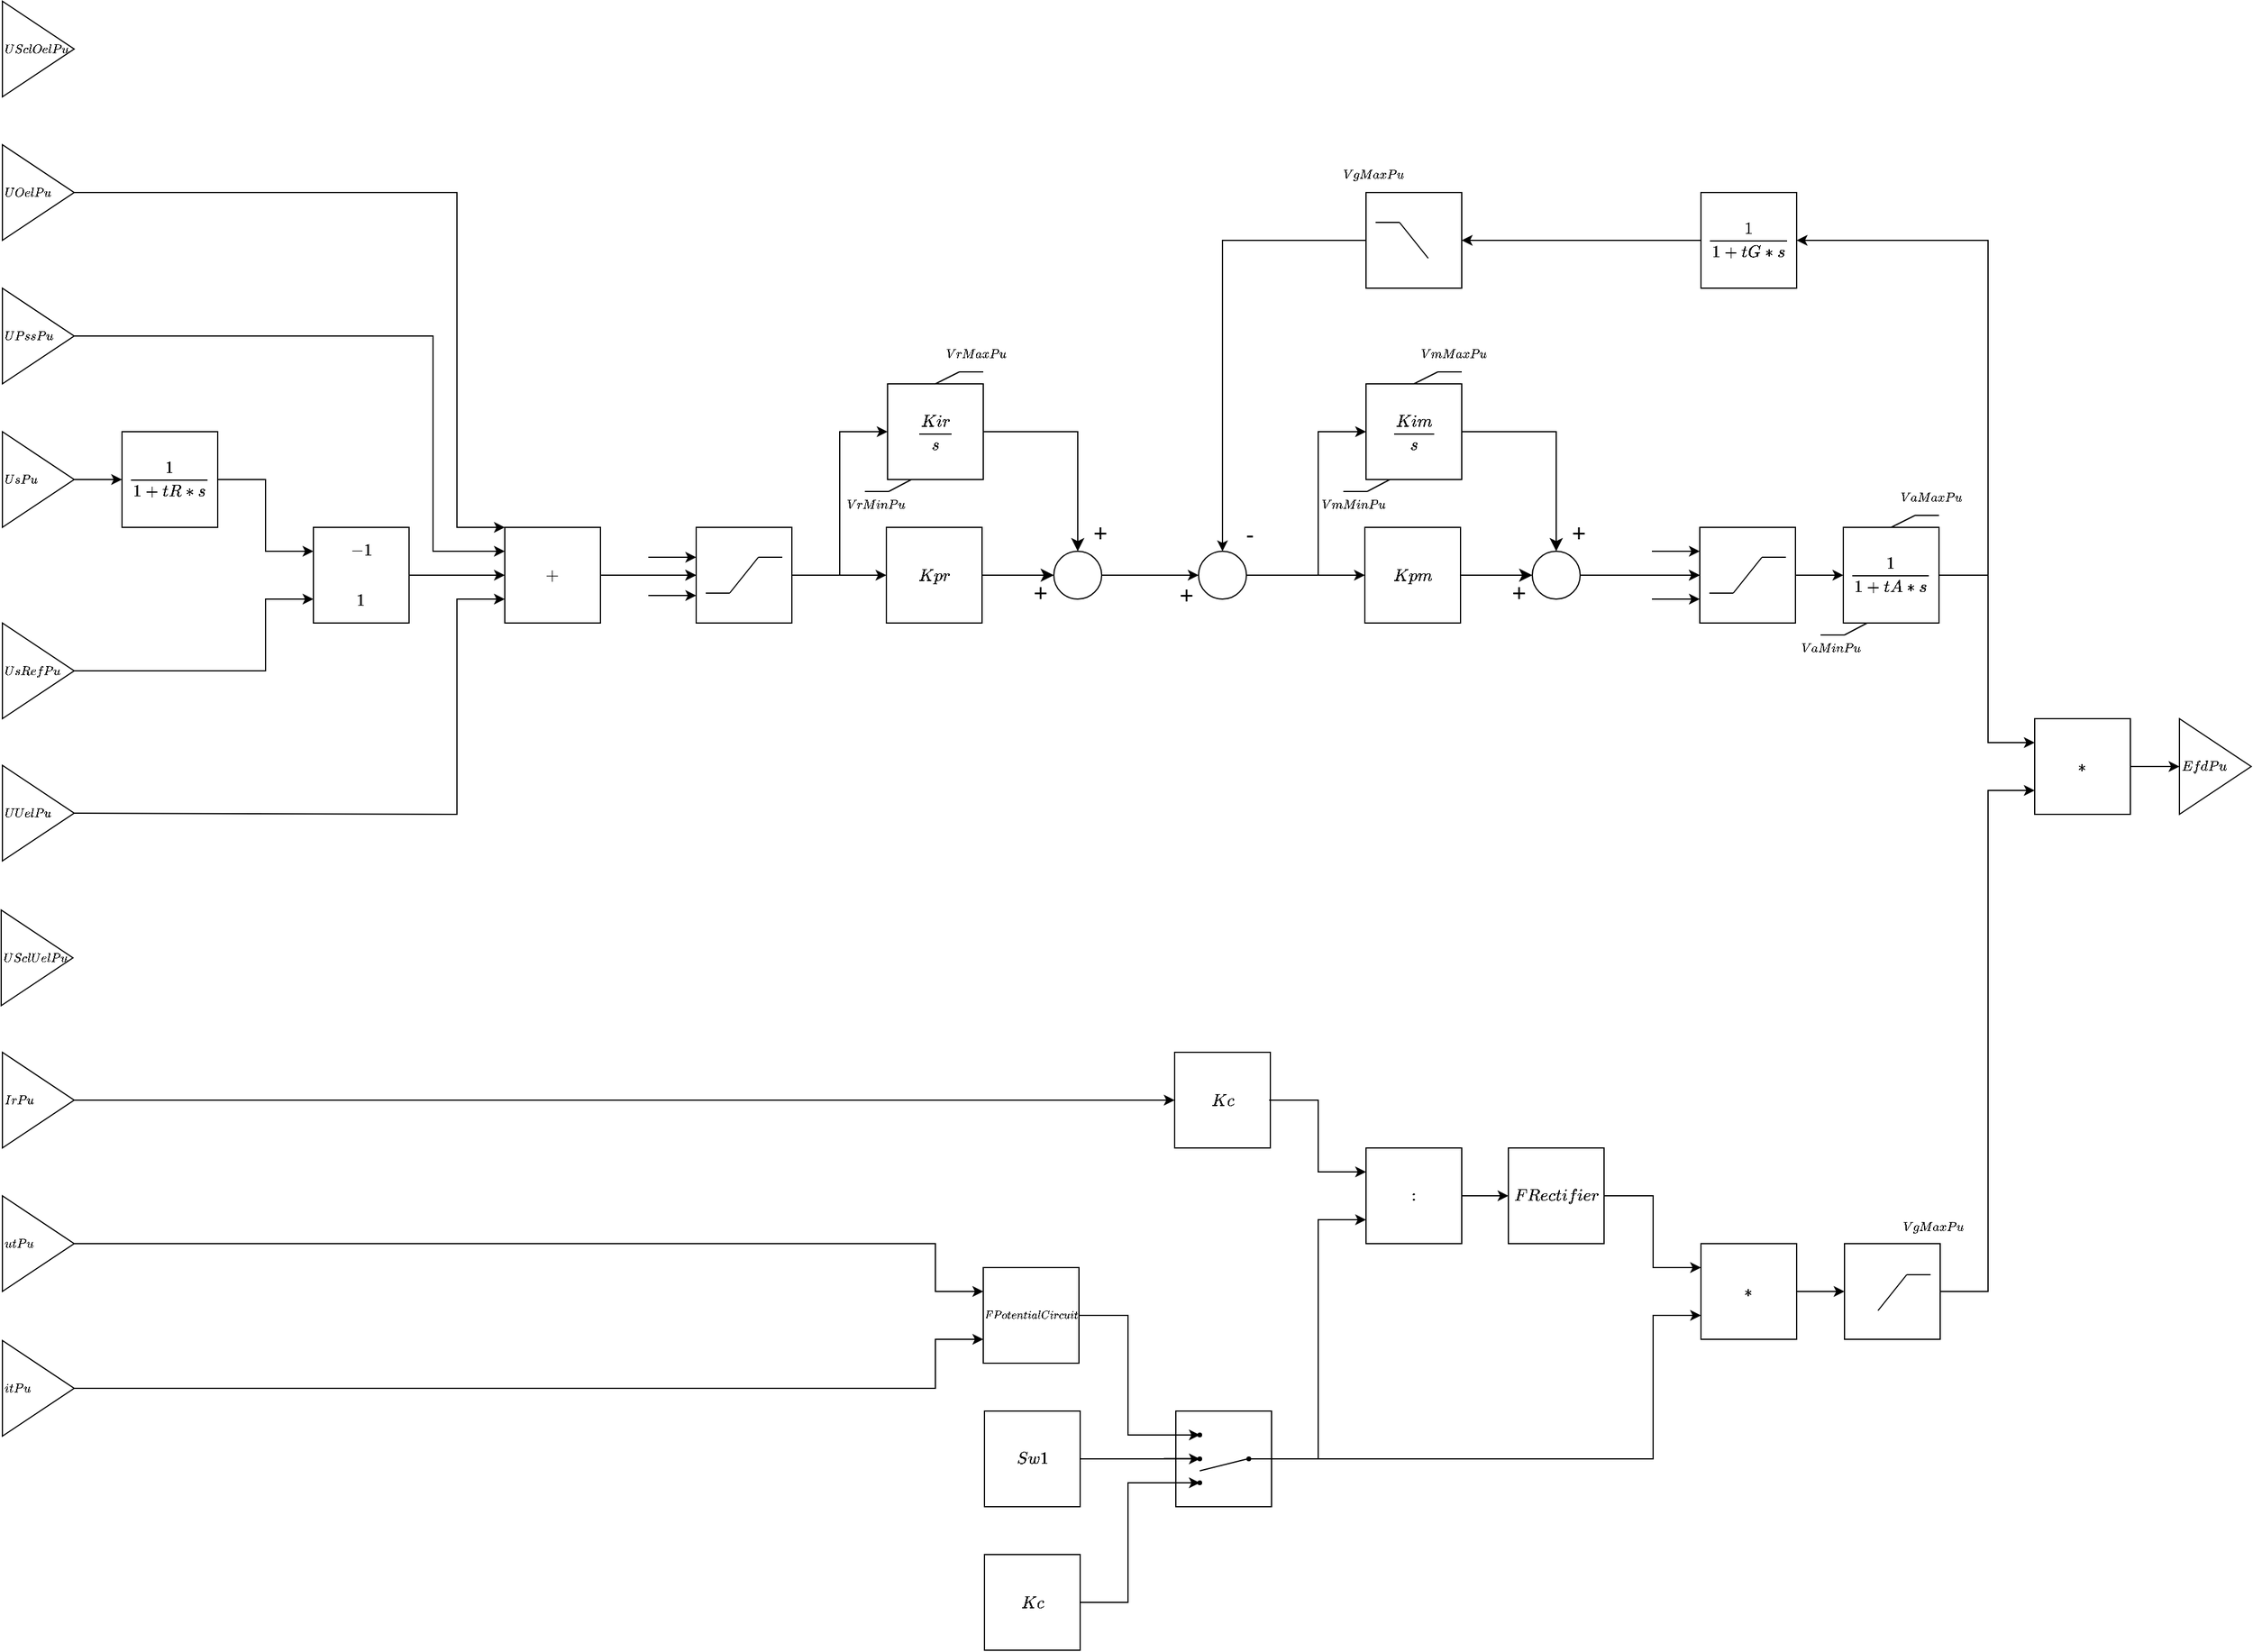 <mxfile version="24.1.0" type="device">
  <diagram name="Page-1" id="-cMVqA2Gkwa5aGeDibPs">
    <mxGraphModel dx="1490" dy="1074" grid="1" gridSize="10" guides="1" tooltips="1" connect="1" arrows="1" fold="1" page="0" pageScale="1" pageWidth="413" pageHeight="583" math="1" shadow="0">
      <root>
        <mxCell id="0" />
        <mxCell id="1" parent="0" />
        <mxCell id="GCO7xrDp6TmdYOZJOnFd-1" value="&lt;font style=&quot;font-size: 9px;&quot;&gt;$$UOelPu$$&lt;/font&gt;" style="triangle;whiteSpace=wrap;html=1;align=left;" parent="1" vertex="1">
          <mxGeometry x="-220" y="-200" width="60" height="80" as="geometry" />
        </mxCell>
        <mxCell id="eN8Zq5XajQ-hrPbZrUXH-4" value="" style="edgeStyle=orthogonalEdgeStyle;rounded=0;orthogonalLoop=1;jettySize=auto;html=1;" parent="1" source="GCO7xrDp6TmdYOZJOnFd-2" target="eN8Zq5XajQ-hrPbZrUXH-3" edge="1">
          <mxGeometry relative="1" as="geometry" />
        </mxCell>
        <mxCell id="GCO7xrDp6TmdYOZJOnFd-2" value="&lt;font style=&quot;font-size: 9px;&quot;&gt;$$UsPu$$&lt;/font&gt;" style="triangle;whiteSpace=wrap;html=1;align=left;" parent="1" vertex="1">
          <mxGeometry x="-220" y="40" width="60" height="80" as="geometry" />
        </mxCell>
        <mxCell id="eN8Zq5XajQ-hrPbZrUXH-5" style="edgeStyle=orthogonalEdgeStyle;rounded=0;orthogonalLoop=1;jettySize=auto;html=1;exitX=1;exitY=0.5;exitDx=0;exitDy=0;entryX=0;entryY=0.75;entryDx=0;entryDy=0;" parent="1" source="GCO7xrDp6TmdYOZJOnFd-3" target="GCO7xrDp6TmdYOZJOnFd-4" edge="1">
          <mxGeometry relative="1" as="geometry">
            <Array as="points">
              <mxPoint y="240" />
              <mxPoint y="180" />
            </Array>
          </mxGeometry>
        </mxCell>
        <mxCell id="GCO7xrDp6TmdYOZJOnFd-3" value="&lt;font style=&quot;font-size: 9px;&quot;&gt;$$UsRefPu$$&lt;/font&gt;" style="triangle;whiteSpace=wrap;html=1;align=left;" parent="1" vertex="1">
          <mxGeometry x="-220" y="200" width="60" height="80" as="geometry" />
        </mxCell>
        <mxCell id="eN8Zq5XajQ-hrPbZrUXH-8" value="" style="edgeStyle=orthogonalEdgeStyle;rounded=0;orthogonalLoop=1;jettySize=auto;html=1;" parent="1" source="GCO7xrDp6TmdYOZJOnFd-4" target="GCO7xrDp6TmdYOZJOnFd-120" edge="1">
          <mxGeometry relative="1" as="geometry" />
        </mxCell>
        <mxCell id="GCO7xrDp6TmdYOZJOnFd-4" value="&lt;table&gt;&lt;tbody&gt;&lt;tr&gt;&lt;td&gt;$$-1$$&lt;/td&gt;&lt;/tr&gt;&lt;tr&gt;&lt;td&gt;$$1$$&lt;/td&gt;&lt;/tr&gt;&lt;/tbody&gt;&lt;/table&gt;" style="whiteSpace=wrap;html=1;aspect=fixed;" parent="1" vertex="1">
          <mxGeometry x="40" y="120" width="80" height="80" as="geometry" />
        </mxCell>
        <mxCell id="GCO7xrDp6TmdYOZJOnFd-127" style="edgeStyle=orthogonalEdgeStyle;rounded=0;orthogonalLoop=1;jettySize=auto;html=1;exitX=0.5;exitY=1;exitDx=0;exitDy=0;" parent="1" source="GCO7xrDp6TmdYOZJOnFd-99" edge="1">
          <mxGeometry relative="1" as="geometry">
            <mxPoint x="1359.2" y="190.2" as="targetPoint" />
          </mxGeometry>
        </mxCell>
        <mxCell id="GCO7xrDp6TmdYOZJOnFd-99" value="$$\frac{1}{1+tA*s}$$" style="rounded=0;whiteSpace=wrap;html=1;" parent="1" vertex="1">
          <mxGeometry x="1319" y="120" width="80" height="80" as="geometry" />
        </mxCell>
        <mxCell id="GCO7xrDp6TmdYOZJOnFd-100" value="&lt;font style=&quot;font-size: 8px;&quot;&gt;$$FPotentialCircuit$$&lt;/font&gt;" style="rounded=0;whiteSpace=wrap;html=1;" parent="1" vertex="1">
          <mxGeometry x="600" y="739" width="80" height="80" as="geometry" />
        </mxCell>
        <mxCell id="GCO7xrDp6TmdYOZJOnFd-110" value="" style="endArrow=none;html=1;exitX=0.5;exitY=0;exitDx=0;exitDy=0;" parent="1" source="GCO7xrDp6TmdYOZJOnFd-99" edge="1">
          <mxGeometry width="50" height="50" relative="1" as="geometry">
            <mxPoint x="1359" y="130" as="sourcePoint" />
            <mxPoint x="1379" y="110" as="targetPoint" />
          </mxGeometry>
        </mxCell>
        <mxCell id="GCO7xrDp6TmdYOZJOnFd-111" value="" style="endArrow=none;html=1;" parent="1" edge="1">
          <mxGeometry width="50" height="50" relative="1" as="geometry">
            <mxPoint x="1379" y="110" as="sourcePoint" />
            <mxPoint x="1399" y="110" as="targetPoint" />
          </mxGeometry>
        </mxCell>
        <mxCell id="GCO7xrDp6TmdYOZJOnFd-112" value="&lt;font style=&quot;font-size: 9px;&quot;&gt;$$VaMaxPu$$&lt;/font&gt;" style="text;html=1;strokeColor=none;fillColor=none;align=center;verticalAlign=middle;whiteSpace=wrap;rounded=0;fontSize=15;" parent="1" vertex="1">
          <mxGeometry x="1363" y="80" width="60" height="30" as="geometry" />
        </mxCell>
        <mxCell id="GCO7xrDp6TmdYOZJOnFd-113" value="" style="endArrow=none;html=1;" parent="1" edge="1">
          <mxGeometry width="50" height="50" relative="1" as="geometry">
            <mxPoint x="1320" y="210" as="sourcePoint" />
            <mxPoint x="1300" y="210" as="targetPoint" />
          </mxGeometry>
        </mxCell>
        <mxCell id="GCO7xrDp6TmdYOZJOnFd-114" value="&lt;font style=&quot;font-size: 9px;&quot;&gt;$$VaMinPu$$&lt;/font&gt;" style="text;html=1;strokeColor=none;fillColor=none;align=center;verticalAlign=middle;whiteSpace=wrap;rounded=0;fontSize=15;" parent="1" vertex="1">
          <mxGeometry x="1279" y="206" width="60" height="30" as="geometry" />
        </mxCell>
        <mxCell id="GCO7xrDp6TmdYOZJOnFd-115" value="" style="endArrow=none;html=1;exitX=0.5;exitY=0;exitDx=0;exitDy=0;entryX=0.25;entryY=1;entryDx=0;entryDy=0;" parent="1" target="GCO7xrDp6TmdYOZJOnFd-99" edge="1">
          <mxGeometry width="50" height="50" relative="1" as="geometry">
            <mxPoint x="1320" y="210" as="sourcePoint" />
            <mxPoint x="1340" y="190" as="targetPoint" />
          </mxGeometry>
        </mxCell>
        <mxCell id="5HqrGk9MGbXyAHrSEdPO-14" value="" style="edgeStyle=orthogonalEdgeStyle;rounded=0;orthogonalLoop=1;jettySize=auto;html=1;" parent="1" source="GCO7xrDp6TmdYOZJOnFd-120" target="hHR6AVDcYujb22-yYQ_T-5" edge="1">
          <mxGeometry relative="1" as="geometry" />
        </mxCell>
        <mxCell id="GCO7xrDp6TmdYOZJOnFd-120" value="&lt;table style=&quot;&quot;&gt;&lt;tbody&gt;&lt;tr&gt;&lt;td&gt;&lt;font style=&quot;font-size: 12px;&quot;&gt;$$+$$&lt;/font&gt;&lt;/td&gt;&lt;/tr&gt;&lt;/tbody&gt;&lt;/table&gt;" style="whiteSpace=wrap;html=1;aspect=fixed;" parent="1" vertex="1">
          <mxGeometry x="200" y="120" width="80" height="80" as="geometry" />
        </mxCell>
        <mxCell id="GCO7xrDp6TmdYOZJOnFd-126" value="$$\frac{1}{1+tG*s}$$" style="rounded=0;whiteSpace=wrap;html=1;" parent="1" vertex="1">
          <mxGeometry x="1200" y="-160" width="80" height="80" as="geometry" />
        </mxCell>
        <mxCell id="5HqrGk9MGbXyAHrSEdPO-71" value="" style="edgeStyle=orthogonalEdgeStyle;rounded=0;orthogonalLoop=1;jettySize=auto;html=1;" parent="1" source="pcb0Rrb9AqgbB0oOaPCg-9" target="5HqrGk9MGbXyAHrSEdPO-64" edge="1">
          <mxGeometry relative="1" as="geometry" />
        </mxCell>
        <mxCell id="pcb0Rrb9AqgbB0oOaPCg-9" value="$$*$$" style="rounded=0;whiteSpace=wrap;html=1;" parent="1" vertex="1">
          <mxGeometry x="1200" y="719" width="80" height="80" as="geometry" />
        </mxCell>
        <mxCell id="pcb0Rrb9AqgbB0oOaPCg-12" value="$$Kc$$" style="rounded=0;whiteSpace=wrap;html=1;" parent="1" vertex="1">
          <mxGeometry x="760" y="559" width="80" height="80" as="geometry" />
        </mxCell>
        <mxCell id="pcb0Rrb9AqgbB0oOaPCg-23" value="&lt;font style=&quot;font-size: 10px;&quot;&gt;$$EfdPu$$&lt;/font&gt;" style="triangle;whiteSpace=wrap;html=1;align=left;" parent="1" vertex="1">
          <mxGeometry x="1600" y="280" width="60" height="80" as="geometry" />
        </mxCell>
        <mxCell id="eN8Zq5XajQ-hrPbZrUXH-3" value="$$\frac{1}{1+tR*s}$$" style="whiteSpace=wrap;html=1;aspect=fixed;" parent="1" vertex="1">
          <mxGeometry x="-120" y="40" width="80" height="80" as="geometry" />
        </mxCell>
        <mxCell id="eN8Zq5XajQ-hrPbZrUXH-10" value="&lt;font style=&quot;font-size: 9px;&quot;&gt;$$UUelPu$$&lt;/font&gt;" style="triangle;whiteSpace=wrap;html=1;align=left;" parent="1" vertex="1">
          <mxGeometry x="-220" y="319" width="60" height="80" as="geometry" />
        </mxCell>
        <mxCell id="eN8Zq5XajQ-hrPbZrUXH-11" value="&lt;font style=&quot;font-size: 9px;&quot;&gt;$$UPssPu$$&lt;/font&gt;" style="triangle;whiteSpace=wrap;html=1;align=left;" parent="1" vertex="1">
          <mxGeometry x="-220" y="-80" width="60" height="80" as="geometry" />
        </mxCell>
        <mxCell id="eN8Zq5XajQ-hrPbZrUXH-12" value="" style="endArrow=classic;html=1;rounded=0;exitX=1;exitY=0.5;exitDx=0;exitDy=0;entryX=0;entryY=0;entryDx=0;entryDy=0;" parent="1" source="GCO7xrDp6TmdYOZJOnFd-1" target="GCO7xrDp6TmdYOZJOnFd-120" edge="1">
          <mxGeometry width="50" height="50" relative="1" as="geometry">
            <mxPoint x="-120" y="-160" as="sourcePoint" />
            <mxPoint x="-70" y="-210" as="targetPoint" />
            <Array as="points">
              <mxPoint x="160" y="-160" />
              <mxPoint x="160" y="120" />
            </Array>
          </mxGeometry>
        </mxCell>
        <mxCell id="eN8Zq5XajQ-hrPbZrUXH-13" value="" style="endArrow=classic;html=1;rounded=0;exitX=1;exitY=0.5;exitDx=0;exitDy=0;entryX=0;entryY=0.25;entryDx=0;entryDy=0;" parent="1" source="eN8Zq5XajQ-hrPbZrUXH-11" target="GCO7xrDp6TmdYOZJOnFd-120" edge="1">
          <mxGeometry width="50" height="50" relative="1" as="geometry">
            <mxPoint x="-140" y="-40" as="sourcePoint" />
            <mxPoint x="-90" y="-90" as="targetPoint" />
            <Array as="points">
              <mxPoint x="140" y="-40" />
              <mxPoint x="140" y="140" />
            </Array>
          </mxGeometry>
        </mxCell>
        <mxCell id="eN8Zq5XajQ-hrPbZrUXH-14" value="" style="endArrow=classic;html=1;rounded=0;exitX=1;exitY=0.5;exitDx=0;exitDy=0;entryX=0;entryY=0.75;entryDx=0;entryDy=0;" parent="1" source="eN8Zq5XajQ-hrPbZrUXH-10" target="GCO7xrDp6TmdYOZJOnFd-120" edge="1">
          <mxGeometry width="50" height="50" relative="1" as="geometry">
            <mxPoint x="-110" y="260" as="sourcePoint" />
            <mxPoint x="-60" y="210" as="targetPoint" />
            <Array as="points">
              <mxPoint x="160" y="360" />
              <mxPoint x="160" y="180" />
            </Array>
          </mxGeometry>
        </mxCell>
        <mxCell id="5HqrGk9MGbXyAHrSEdPO-49" value="" style="edgeStyle=orthogonalEdgeStyle;rounded=0;orthogonalLoop=1;jettySize=auto;html=1;" parent="1" source="eN8Zq5XajQ-hrPbZrUXH-25" target="5HqrGk9MGbXyAHrSEdPO-36" edge="1">
          <mxGeometry relative="1" as="geometry" />
        </mxCell>
        <mxCell id="eN8Zq5XajQ-hrPbZrUXH-25" value="" style="ellipse;whiteSpace=wrap;html=1;aspect=fixed;" parent="1" vertex="1">
          <mxGeometry x="780" y="140" width="40" height="40" as="geometry" />
        </mxCell>
        <mxCell id="eN8Zq5XajQ-hrPbZrUXH-26" value="+" style="text;html=1;strokeColor=none;fillColor=none;align=center;verticalAlign=middle;whiteSpace=wrap;rounded=0;fontSize=20;" parent="1" vertex="1">
          <mxGeometry x="740" y="160.5" width="60" height="31" as="geometry" />
        </mxCell>
        <mxCell id="eN8Zq5XajQ-hrPbZrUXH-27" value="-" style="text;html=1;strokeColor=none;fillColor=none;align=center;verticalAlign=middle;whiteSpace=wrap;rounded=0;fontSize=20;" parent="1" vertex="1">
          <mxGeometry x="793" y="110" width="60" height="30" as="geometry" />
        </mxCell>
        <mxCell id="t_mE9f2brvJdx7QCc9mF-1" value="" style="endArrow=classic;html=1;rounded=0;exitX=1;exitY=0.5;exitDx=0;exitDy=0;entryX=0;entryY=0.25;entryDx=0;entryDy=0;" parent="1" source="eN8Zq5XajQ-hrPbZrUXH-3" target="GCO7xrDp6TmdYOZJOnFd-4" edge="1">
          <mxGeometry width="50" height="50" relative="1" as="geometry">
            <mxPoint x="-10" y="80" as="sourcePoint" />
            <mxPoint x="40" y="30" as="targetPoint" />
            <Array as="points">
              <mxPoint y="80" />
              <mxPoint y="140" />
            </Array>
          </mxGeometry>
        </mxCell>
        <mxCell id="5HqrGk9MGbXyAHrSEdPO-29" value="" style="edgeStyle=orthogonalEdgeStyle;rounded=0;orthogonalLoop=1;jettySize=auto;html=1;" parent="1" source="hHR6AVDcYujb22-yYQ_T-5" target="5HqrGk9MGbXyAHrSEdPO-17" edge="1">
          <mxGeometry relative="1" as="geometry" />
        </mxCell>
        <mxCell id="hHR6AVDcYujb22-yYQ_T-5" value="" style="whiteSpace=wrap;html=1;aspect=fixed;" parent="1" vertex="1">
          <mxGeometry x="360" y="120" width="80" height="80" as="geometry" />
        </mxCell>
        <mxCell id="hHR6AVDcYujb22-yYQ_T-6" value="" style="endArrow=classic;html=1;entryX=0;entryY=0.5;entryDx=0;entryDy=0;" parent="1" target="hHR6AVDcYujb22-yYQ_T-5" edge="1">
          <mxGeometry width="50" height="50" relative="1" as="geometry">
            <mxPoint x="320" y="160" as="sourcePoint" />
            <mxPoint x="480" y="190" as="targetPoint" />
          </mxGeometry>
        </mxCell>
        <mxCell id="hHR6AVDcYujb22-yYQ_T-7" value="" style="endArrow=none;html=1;" parent="1" edge="1">
          <mxGeometry width="50" height="50" relative="1" as="geometry">
            <mxPoint x="388" y="175" as="sourcePoint" />
            <mxPoint x="412" y="145" as="targetPoint" />
          </mxGeometry>
        </mxCell>
        <mxCell id="hHR6AVDcYujb22-yYQ_T-8" value="" style="endArrow=none;html=1;" parent="1" edge="1">
          <mxGeometry width="50" height="50" relative="1" as="geometry">
            <mxPoint x="412" y="145" as="sourcePoint" />
            <mxPoint x="432" y="145" as="targetPoint" />
          </mxGeometry>
        </mxCell>
        <mxCell id="hHR6AVDcYujb22-yYQ_T-9" value="" style="endArrow=none;html=1;" parent="1" edge="1">
          <mxGeometry width="50" height="50" relative="1" as="geometry">
            <mxPoint x="388" y="175" as="sourcePoint" />
            <mxPoint x="368" y="175" as="targetPoint" />
          </mxGeometry>
        </mxCell>
        <mxCell id="hHR6AVDcYujb22-yYQ_T-10" value="" style="endArrow=classic;html=1;entryX=0;entryY=0.5;entryDx=0;entryDy=0;" parent="1" edge="1">
          <mxGeometry width="50" height="50" relative="1" as="geometry">
            <mxPoint x="320" y="177" as="sourcePoint" />
            <mxPoint x="360.0" y="177" as="targetPoint" />
          </mxGeometry>
        </mxCell>
        <mxCell id="hHR6AVDcYujb22-yYQ_T-11" value="" style="endArrow=classic;html=1;entryX=0;entryY=0.5;entryDx=0;entryDy=0;" parent="1" edge="1">
          <mxGeometry width="50" height="50" relative="1" as="geometry">
            <mxPoint x="320" y="145" as="sourcePoint" />
            <mxPoint x="360.0" y="145" as="targetPoint" />
          </mxGeometry>
        </mxCell>
        <mxCell id="5HqrGk9MGbXyAHrSEdPO-15" style="edgeStyle=orthogonalEdgeStyle;rounded=0;orthogonalLoop=1;jettySize=auto;html=1;exitX=0.5;exitY=1;exitDx=0;exitDy=0;" parent="1" source="5HqrGk9MGbXyAHrSEdPO-16" edge="1">
          <mxGeometry relative="1" as="geometry">
            <mxPoint x="560.2" y="70.2" as="targetPoint" />
          </mxGeometry>
        </mxCell>
        <mxCell id="5HqrGk9MGbXyAHrSEdPO-16" value="$$\frac{Kir}{s}$$" style="rounded=0;whiteSpace=wrap;html=1;" parent="1" vertex="1">
          <mxGeometry x="520" width="80" height="80" as="geometry" />
        </mxCell>
        <mxCell id="5HqrGk9MGbXyAHrSEdPO-17" value="$$Kpr$$" style="rounded=0;whiteSpace=wrap;html=1;" parent="1" vertex="1">
          <mxGeometry x="519" y="120" width="80" height="80" as="geometry" />
        </mxCell>
        <mxCell id="5HqrGk9MGbXyAHrSEdPO-18" value="" style="ellipse;whiteSpace=wrap;html=1;aspect=fixed;" parent="1" vertex="1">
          <mxGeometry x="659" y="140" width="40" height="40" as="geometry" />
        </mxCell>
        <mxCell id="5HqrGk9MGbXyAHrSEdPO-19" value="" style="edgeStyle=elbowEdgeStyle;elbow=horizontal;endArrow=classic;html=1;curved=0;rounded=0;endSize=8;startSize=8;exitX=1;exitY=0.5;exitDx=0;exitDy=0;entryX=0;entryY=0.5;entryDx=0;entryDy=0;" parent="1" source="5HqrGk9MGbXyAHrSEdPO-17" target="5HqrGk9MGbXyAHrSEdPO-18" edge="1">
          <mxGeometry width="50" height="50" relative="1" as="geometry">
            <mxPoint x="433" y="169" as="sourcePoint" />
            <mxPoint x="533" y="169" as="targetPoint" />
          </mxGeometry>
        </mxCell>
        <mxCell id="5HqrGk9MGbXyAHrSEdPO-20" value="" style="edgeStyle=elbowEdgeStyle;elbow=horizontal;endArrow=classic;html=1;curved=0;rounded=0;endSize=8;startSize=8;exitX=1;exitY=0.5;exitDx=0;exitDy=0;entryX=0.5;entryY=0;entryDx=0;entryDy=0;" parent="1" source="5HqrGk9MGbXyAHrSEdPO-16" target="5HqrGk9MGbXyAHrSEdPO-18" edge="1">
          <mxGeometry width="50" height="50" relative="1" as="geometry">
            <mxPoint x="613" y="169" as="sourcePoint" />
            <mxPoint x="653" y="169" as="targetPoint" />
            <Array as="points">
              <mxPoint x="679" y="90" />
            </Array>
          </mxGeometry>
        </mxCell>
        <mxCell id="5HqrGk9MGbXyAHrSEdPO-21" value="+" style="text;html=1;strokeColor=none;fillColor=none;align=center;verticalAlign=middle;whiteSpace=wrap;rounded=0;fontSize=20;" parent="1" vertex="1">
          <mxGeometry x="618" y="159" width="60" height="30" as="geometry" />
        </mxCell>
        <mxCell id="5HqrGk9MGbXyAHrSEdPO-22" value="+" style="text;html=1;strokeColor=none;fillColor=none;align=center;verticalAlign=middle;whiteSpace=wrap;rounded=0;fontSize=20;" parent="1" vertex="1">
          <mxGeometry x="668" y="109" width="60" height="30" as="geometry" />
        </mxCell>
        <mxCell id="5HqrGk9MGbXyAHrSEdPO-23" value="" style="endArrow=none;html=1;exitX=0.5;exitY=0;exitDx=0;exitDy=0;" parent="1" source="5HqrGk9MGbXyAHrSEdPO-16" edge="1">
          <mxGeometry width="50" height="50" relative="1" as="geometry">
            <mxPoint x="560" y="10" as="sourcePoint" />
            <mxPoint x="580" y="-10" as="targetPoint" />
          </mxGeometry>
        </mxCell>
        <mxCell id="5HqrGk9MGbXyAHrSEdPO-24" value="" style="endArrow=none;html=1;" parent="1" edge="1">
          <mxGeometry width="50" height="50" relative="1" as="geometry">
            <mxPoint x="580" y="-10" as="sourcePoint" />
            <mxPoint x="600" y="-10" as="targetPoint" />
          </mxGeometry>
        </mxCell>
        <mxCell id="5HqrGk9MGbXyAHrSEdPO-25" value="&lt;font style=&quot;font-size: 9px;&quot;&gt;$$VrMaxPu$$&lt;/font&gt;" style="text;html=1;strokeColor=none;fillColor=none;align=center;verticalAlign=middle;whiteSpace=wrap;rounded=0;fontSize=15;" parent="1" vertex="1">
          <mxGeometry x="564" y="-40" width="60" height="30" as="geometry" />
        </mxCell>
        <mxCell id="5HqrGk9MGbXyAHrSEdPO-26" value="" style="endArrow=none;html=1;" parent="1" edge="1">
          <mxGeometry width="50" height="50" relative="1" as="geometry">
            <mxPoint x="521" y="90" as="sourcePoint" />
            <mxPoint x="501" y="90" as="targetPoint" />
          </mxGeometry>
        </mxCell>
        <mxCell id="5HqrGk9MGbXyAHrSEdPO-27" value="&lt;font style=&quot;font-size: 9px;&quot;&gt;$$VrMinPu$$&lt;/font&gt;" style="text;html=1;strokeColor=none;fillColor=none;align=center;verticalAlign=middle;whiteSpace=wrap;rounded=0;fontSize=15;" parent="1" vertex="1">
          <mxGeometry x="480" y="86" width="60" height="30" as="geometry" />
        </mxCell>
        <mxCell id="5HqrGk9MGbXyAHrSEdPO-28" value="" style="endArrow=none;html=1;exitX=0.5;exitY=0;exitDx=0;exitDy=0;entryX=0.25;entryY=1;entryDx=0;entryDy=0;" parent="1" target="5HqrGk9MGbXyAHrSEdPO-16" edge="1">
          <mxGeometry width="50" height="50" relative="1" as="geometry">
            <mxPoint x="521" y="90" as="sourcePoint" />
            <mxPoint x="541" y="70" as="targetPoint" />
          </mxGeometry>
        </mxCell>
        <mxCell id="5HqrGk9MGbXyAHrSEdPO-30" value="" style="endArrow=classic;html=1;rounded=0;exitX=1;exitY=0.5;exitDx=0;exitDy=0;entryX=0;entryY=0.5;entryDx=0;entryDy=0;" parent="1" source="hHR6AVDcYujb22-yYQ_T-5" target="5HqrGk9MGbXyAHrSEdPO-16" edge="1">
          <mxGeometry width="50" height="50" relative="1" as="geometry">
            <mxPoint x="465" y="200" as="sourcePoint" />
            <mxPoint x="515" y="150" as="targetPoint" />
            <Array as="points">
              <mxPoint x="480" y="160" />
              <mxPoint x="480" y="40" />
            </Array>
          </mxGeometry>
        </mxCell>
        <mxCell id="5HqrGk9MGbXyAHrSEdPO-32" value="" style="endArrow=classic;html=1;rounded=0;exitX=1;exitY=0.5;exitDx=0;exitDy=0;entryX=0;entryY=0.5;entryDx=0;entryDy=0;" parent="1" source="5HqrGk9MGbXyAHrSEdPO-18" target="eN8Zq5XajQ-hrPbZrUXH-25" edge="1">
          <mxGeometry width="50" height="50" relative="1" as="geometry">
            <mxPoint x="720" y="159" as="sourcePoint" />
            <mxPoint x="770" y="109" as="targetPoint" />
          </mxGeometry>
        </mxCell>
        <mxCell id="5HqrGk9MGbXyAHrSEdPO-34" style="edgeStyle=orthogonalEdgeStyle;rounded=0;orthogonalLoop=1;jettySize=auto;html=1;exitX=0.5;exitY=1;exitDx=0;exitDy=0;" parent="1" source="5HqrGk9MGbXyAHrSEdPO-35" edge="1">
          <mxGeometry relative="1" as="geometry">
            <mxPoint x="960.2" y="70.2" as="targetPoint" />
          </mxGeometry>
        </mxCell>
        <mxCell id="5HqrGk9MGbXyAHrSEdPO-35" value="$$\frac{Kim}{s}$$" style="rounded=0;whiteSpace=wrap;html=1;" parent="1" vertex="1">
          <mxGeometry x="920" width="80" height="80" as="geometry" />
        </mxCell>
        <mxCell id="5HqrGk9MGbXyAHrSEdPO-36" value="$$Kpm$$" style="rounded=0;whiteSpace=wrap;html=1;" parent="1" vertex="1">
          <mxGeometry x="919" y="120" width="80" height="80" as="geometry" />
        </mxCell>
        <mxCell id="5HqrGk9MGbXyAHrSEdPO-58" value="" style="edgeStyle=orthogonalEdgeStyle;rounded=0;orthogonalLoop=1;jettySize=auto;html=1;" parent="1" source="5HqrGk9MGbXyAHrSEdPO-37" target="5HqrGk9MGbXyAHrSEdPO-51" edge="1">
          <mxGeometry relative="1" as="geometry" />
        </mxCell>
        <mxCell id="5HqrGk9MGbXyAHrSEdPO-37" value="" style="ellipse;whiteSpace=wrap;html=1;aspect=fixed;" parent="1" vertex="1">
          <mxGeometry x="1059" y="140" width="40" height="40" as="geometry" />
        </mxCell>
        <mxCell id="5HqrGk9MGbXyAHrSEdPO-38" value="" style="edgeStyle=elbowEdgeStyle;elbow=horizontal;endArrow=classic;html=1;curved=0;rounded=0;endSize=8;startSize=8;exitX=1;exitY=0.5;exitDx=0;exitDy=0;entryX=0;entryY=0.5;entryDx=0;entryDy=0;" parent="1" source="5HqrGk9MGbXyAHrSEdPO-36" target="5HqrGk9MGbXyAHrSEdPO-37" edge="1">
          <mxGeometry width="50" height="50" relative="1" as="geometry">
            <mxPoint x="833" y="169" as="sourcePoint" />
            <mxPoint x="933" y="169" as="targetPoint" />
          </mxGeometry>
        </mxCell>
        <mxCell id="5HqrGk9MGbXyAHrSEdPO-39" value="" style="edgeStyle=elbowEdgeStyle;elbow=horizontal;endArrow=classic;html=1;curved=0;rounded=0;endSize=8;startSize=8;exitX=1;exitY=0.5;exitDx=0;exitDy=0;entryX=0.5;entryY=0;entryDx=0;entryDy=0;" parent="1" source="5HqrGk9MGbXyAHrSEdPO-35" target="5HqrGk9MGbXyAHrSEdPO-37" edge="1">
          <mxGeometry width="50" height="50" relative="1" as="geometry">
            <mxPoint x="1013" y="169" as="sourcePoint" />
            <mxPoint x="1053" y="169" as="targetPoint" />
            <Array as="points">
              <mxPoint x="1079" y="90" />
            </Array>
          </mxGeometry>
        </mxCell>
        <mxCell id="5HqrGk9MGbXyAHrSEdPO-40" value="+" style="text;html=1;strokeColor=none;fillColor=none;align=center;verticalAlign=middle;whiteSpace=wrap;rounded=0;fontSize=20;" parent="1" vertex="1">
          <mxGeometry x="1018" y="159" width="60" height="30" as="geometry" />
        </mxCell>
        <mxCell id="5HqrGk9MGbXyAHrSEdPO-41" value="+" style="text;html=1;strokeColor=none;fillColor=none;align=center;verticalAlign=middle;whiteSpace=wrap;rounded=0;fontSize=20;" parent="1" vertex="1">
          <mxGeometry x="1068" y="109" width="60" height="30" as="geometry" />
        </mxCell>
        <mxCell id="5HqrGk9MGbXyAHrSEdPO-42" value="" style="endArrow=none;html=1;exitX=0.5;exitY=0;exitDx=0;exitDy=0;" parent="1" source="5HqrGk9MGbXyAHrSEdPO-35" edge="1">
          <mxGeometry width="50" height="50" relative="1" as="geometry">
            <mxPoint x="960" y="10" as="sourcePoint" />
            <mxPoint x="980" y="-10" as="targetPoint" />
          </mxGeometry>
        </mxCell>
        <mxCell id="5HqrGk9MGbXyAHrSEdPO-43" value="" style="endArrow=none;html=1;" parent="1" edge="1">
          <mxGeometry width="50" height="50" relative="1" as="geometry">
            <mxPoint x="980" y="-10" as="sourcePoint" />
            <mxPoint x="1000" y="-10" as="targetPoint" />
          </mxGeometry>
        </mxCell>
        <mxCell id="5HqrGk9MGbXyAHrSEdPO-44" value="&lt;font style=&quot;font-size: 9px;&quot;&gt;$$VmMaxPu$$&lt;/font&gt;" style="text;html=1;strokeColor=none;fillColor=none;align=center;verticalAlign=middle;whiteSpace=wrap;rounded=0;fontSize=15;" parent="1" vertex="1">
          <mxGeometry x="964" y="-40" width="60" height="30" as="geometry" />
        </mxCell>
        <mxCell id="5HqrGk9MGbXyAHrSEdPO-45" value="" style="endArrow=none;html=1;" parent="1" edge="1">
          <mxGeometry width="50" height="50" relative="1" as="geometry">
            <mxPoint x="921" y="90" as="sourcePoint" />
            <mxPoint x="901" y="90" as="targetPoint" />
          </mxGeometry>
        </mxCell>
        <mxCell id="5HqrGk9MGbXyAHrSEdPO-46" value="&lt;font style=&quot;font-size: 9px;&quot;&gt;$$VmMinPu$$&lt;/font&gt;" style="text;html=1;strokeColor=none;fillColor=none;align=center;verticalAlign=middle;whiteSpace=wrap;rounded=0;fontSize=15;" parent="1" vertex="1">
          <mxGeometry x="880" y="86" width="60" height="30" as="geometry" />
        </mxCell>
        <mxCell id="5HqrGk9MGbXyAHrSEdPO-47" value="" style="endArrow=none;html=1;exitX=0.5;exitY=0;exitDx=0;exitDy=0;entryX=0.25;entryY=1;entryDx=0;entryDy=0;" parent="1" target="5HqrGk9MGbXyAHrSEdPO-35" edge="1">
          <mxGeometry width="50" height="50" relative="1" as="geometry">
            <mxPoint x="921" y="90" as="sourcePoint" />
            <mxPoint x="941" y="70" as="targetPoint" />
          </mxGeometry>
        </mxCell>
        <mxCell id="5HqrGk9MGbXyAHrSEdPO-50" value="" style="endArrow=classic;html=1;rounded=0;exitX=1;exitY=0.5;exitDx=0;exitDy=0;entryX=0;entryY=0.5;entryDx=0;entryDy=0;" parent="1" source="eN8Zq5XajQ-hrPbZrUXH-25" target="5HqrGk9MGbXyAHrSEdPO-35" edge="1">
          <mxGeometry width="50" height="50" relative="1" as="geometry">
            <mxPoint x="880" y="80" as="sourcePoint" />
            <mxPoint x="900" y="40" as="targetPoint" />
            <Array as="points">
              <mxPoint x="880" y="160" />
              <mxPoint x="880" y="40" />
            </Array>
          </mxGeometry>
        </mxCell>
        <mxCell id="5HqrGk9MGbXyAHrSEdPO-59" value="" style="edgeStyle=orthogonalEdgeStyle;rounded=0;orthogonalLoop=1;jettySize=auto;html=1;" parent="1" source="5HqrGk9MGbXyAHrSEdPO-51" target="GCO7xrDp6TmdYOZJOnFd-99" edge="1">
          <mxGeometry relative="1" as="geometry" />
        </mxCell>
        <mxCell id="5HqrGk9MGbXyAHrSEdPO-51" value="" style="whiteSpace=wrap;html=1;aspect=fixed;" parent="1" vertex="1">
          <mxGeometry x="1199" y="120" width="80" height="80" as="geometry" />
        </mxCell>
        <mxCell id="5HqrGk9MGbXyAHrSEdPO-52" value="" style="endArrow=classic;html=1;entryX=0;entryY=0.5;entryDx=0;entryDy=0;" parent="1" target="5HqrGk9MGbXyAHrSEdPO-51" edge="1">
          <mxGeometry width="50" height="50" relative="1" as="geometry">
            <mxPoint x="1159" y="160" as="sourcePoint" />
            <mxPoint x="1319" y="190" as="targetPoint" />
          </mxGeometry>
        </mxCell>
        <mxCell id="5HqrGk9MGbXyAHrSEdPO-53" value="" style="endArrow=none;html=1;" parent="1" edge="1">
          <mxGeometry width="50" height="50" relative="1" as="geometry">
            <mxPoint x="1227" y="175" as="sourcePoint" />
            <mxPoint x="1251" y="145" as="targetPoint" />
          </mxGeometry>
        </mxCell>
        <mxCell id="5HqrGk9MGbXyAHrSEdPO-54" value="" style="endArrow=none;html=1;" parent="1" edge="1">
          <mxGeometry width="50" height="50" relative="1" as="geometry">
            <mxPoint x="1251" y="145" as="sourcePoint" />
            <mxPoint x="1271" y="145" as="targetPoint" />
          </mxGeometry>
        </mxCell>
        <mxCell id="5HqrGk9MGbXyAHrSEdPO-55" value="" style="endArrow=none;html=1;" parent="1" edge="1">
          <mxGeometry width="50" height="50" relative="1" as="geometry">
            <mxPoint x="1227" y="175" as="sourcePoint" />
            <mxPoint x="1207" y="175" as="targetPoint" />
          </mxGeometry>
        </mxCell>
        <mxCell id="5HqrGk9MGbXyAHrSEdPO-56" value="" style="endArrow=classic;html=1;entryX=0;entryY=0.75;entryDx=0;entryDy=0;" parent="1" target="5HqrGk9MGbXyAHrSEdPO-51" edge="1">
          <mxGeometry width="50" height="50" relative="1" as="geometry">
            <mxPoint x="1159" y="180" as="sourcePoint" />
            <mxPoint x="1190" y="180" as="targetPoint" />
          </mxGeometry>
        </mxCell>
        <mxCell id="5HqrGk9MGbXyAHrSEdPO-57" value="" style="endArrow=classic;html=1;entryX=0;entryY=0.25;entryDx=0;entryDy=0;" parent="1" target="5HqrGk9MGbXyAHrSEdPO-51" edge="1">
          <mxGeometry width="50" height="50" relative="1" as="geometry">
            <mxPoint x="1159" y="140" as="sourcePoint" />
            <mxPoint x="1190" y="150" as="targetPoint" />
          </mxGeometry>
        </mxCell>
        <mxCell id="5HqrGk9MGbXyAHrSEdPO-62" value="" style="edgeStyle=orthogonalEdgeStyle;rounded=0;orthogonalLoop=1;jettySize=auto;html=1;" parent="1" source="5HqrGk9MGbXyAHrSEdPO-60" target="pcb0Rrb9AqgbB0oOaPCg-23" edge="1">
          <mxGeometry relative="1" as="geometry" />
        </mxCell>
        <mxCell id="5HqrGk9MGbXyAHrSEdPO-60" value="$$*$$" style="rounded=0;whiteSpace=wrap;html=1;" parent="1" vertex="1">
          <mxGeometry x="1479" y="280" width="80" height="80" as="geometry" />
        </mxCell>
        <mxCell id="5HqrGk9MGbXyAHrSEdPO-61" value="" style="endArrow=classic;html=1;rounded=0;exitX=1;exitY=0.5;exitDx=0;exitDy=0;entryX=0;entryY=0.25;entryDx=0;entryDy=0;" parent="1" source="GCO7xrDp6TmdYOZJOnFd-99" target="5HqrGk9MGbXyAHrSEdPO-60" edge="1">
          <mxGeometry width="50" height="50" relative="1" as="geometry">
            <mxPoint x="970" y="440" as="sourcePoint" />
            <mxPoint x="1020" y="390" as="targetPoint" />
            <Array as="points">
              <mxPoint x="1440" y="160" />
              <mxPoint x="1440" y="300" />
            </Array>
          </mxGeometry>
        </mxCell>
        <mxCell id="5HqrGk9MGbXyAHrSEdPO-64" value="" style="whiteSpace=wrap;html=1;aspect=fixed;" parent="1" vertex="1">
          <mxGeometry x="1320" y="719" width="80" height="80" as="geometry" />
        </mxCell>
        <mxCell id="5HqrGk9MGbXyAHrSEdPO-65" value="" style="endArrow=none;html=1;" parent="1" edge="1">
          <mxGeometry width="50" height="50" relative="1" as="geometry">
            <mxPoint x="1348" y="775" as="sourcePoint" />
            <mxPoint x="1372" y="745" as="targetPoint" />
          </mxGeometry>
        </mxCell>
        <mxCell id="5HqrGk9MGbXyAHrSEdPO-66" value="" style="endArrow=none;html=1;" parent="1" edge="1">
          <mxGeometry width="50" height="50" relative="1" as="geometry">
            <mxPoint x="1372" y="745" as="sourcePoint" />
            <mxPoint x="1392" y="745" as="targetPoint" />
          </mxGeometry>
        </mxCell>
        <mxCell id="5HqrGk9MGbXyAHrSEdPO-67" value="&lt;font style=&quot;font-size: 9px;&quot;&gt;$$VgMaxPu$$&lt;/font&gt;" style="text;html=1;strokeColor=none;fillColor=none;align=center;verticalAlign=middle;whiteSpace=wrap;rounded=0;fontSize=15;" parent="1" vertex="1">
          <mxGeometry x="1364" y="690" width="60" height="30" as="geometry" />
        </mxCell>
        <mxCell id="5HqrGk9MGbXyAHrSEdPO-70" value="" style="endArrow=classic;html=1;rounded=0;exitX=1;exitY=0.5;exitDx=0;exitDy=0;entryX=0;entryY=0.75;entryDx=0;entryDy=0;" parent="1" source="5HqrGk9MGbXyAHrSEdPO-64" target="5HqrGk9MGbXyAHrSEdPO-60" edge="1">
          <mxGeometry width="50" height="50" relative="1" as="geometry">
            <mxPoint x="1421" y="481" as="sourcePoint" />
            <mxPoint x="1471" y="431" as="targetPoint" />
            <Array as="points">
              <mxPoint x="1440" y="759" />
              <mxPoint x="1440" y="340" />
            </Array>
          </mxGeometry>
        </mxCell>
        <mxCell id="yuVk0EhnXVRBRO2mFo1Z-3" value="" style="edgeStyle=orthogonalEdgeStyle;rounded=0;orthogonalLoop=1;jettySize=auto;html=1;" parent="1" source="yuVk0EhnXVRBRO2mFo1Z-1" target="yuVk0EhnXVRBRO2mFo1Z-2" edge="1">
          <mxGeometry relative="1" as="geometry" />
        </mxCell>
        <mxCell id="yuVk0EhnXVRBRO2mFo1Z-1" value="$$:$$" style="rounded=0;whiteSpace=wrap;html=1;" parent="1" vertex="1">
          <mxGeometry x="920" y="639" width="80" height="80" as="geometry" />
        </mxCell>
        <mxCell id="yuVk0EhnXVRBRO2mFo1Z-2" value="$$FRectifier$$" style="rounded=0;whiteSpace=wrap;html=1;" parent="1" vertex="1">
          <mxGeometry x="1039" y="639" width="80" height="80" as="geometry" />
        </mxCell>
        <mxCell id="yuVk0EhnXVRBRO2mFo1Z-6" value="" style="endArrow=classic;html=1;rounded=0;exitX=1;exitY=0.5;exitDx=0;exitDy=0;entryX=0;entryY=0.25;entryDx=0;entryDy=0;" parent="1" target="yuVk0EhnXVRBRO2mFo1Z-1" edge="1">
          <mxGeometry width="50" height="50" relative="1" as="geometry">
            <mxPoint x="839" y="599" as="sourcePoint" />
            <mxPoint x="910" y="669" as="targetPoint" />
            <Array as="points">
              <mxPoint x="880" y="599" />
              <mxPoint x="880" y="659" />
            </Array>
          </mxGeometry>
        </mxCell>
        <mxCell id="yuVk0EhnXVRBRO2mFo1Z-7" value="&lt;font style=&quot;font-size: 9px;&quot;&gt;$$IrPu$$&lt;/font&gt;" style="triangle;whiteSpace=wrap;html=1;align=left;" parent="1" vertex="1">
          <mxGeometry x="-220" y="559" width="60" height="80" as="geometry" />
        </mxCell>
        <mxCell id="yuVk0EhnXVRBRO2mFo1Z-8" value="" style="endArrow=classic;html=1;rounded=0;exitX=1;exitY=0.5;exitDx=0;exitDy=0;entryX=0;entryY=0.5;entryDx=0;entryDy=0;" parent="1" source="yuVk0EhnXVRBRO2mFo1Z-7" target="pcb0Rrb9AqgbB0oOaPCg-12" edge="1">
          <mxGeometry width="50" height="50" relative="1" as="geometry">
            <mxPoint x="200" y="469" as="sourcePoint" />
            <mxPoint x="700" y="479" as="targetPoint" />
            <Array as="points">
              <mxPoint x="200" y="599" />
            </Array>
          </mxGeometry>
        </mxCell>
        <mxCell id="yuVk0EhnXVRBRO2mFo1Z-9" value="" style="endArrow=classic;html=1;rounded=0;exitX=1;exitY=0.5;exitDx=0;exitDy=0;entryX=1;entryY=0.5;entryDx=0;entryDy=0;" parent="1" source="GCO7xrDp6TmdYOZJOnFd-99" target="GCO7xrDp6TmdYOZJOnFd-126" edge="1">
          <mxGeometry width="50" height="50" relative="1" as="geometry">
            <mxPoint x="1440" y="50" as="sourcePoint" />
            <mxPoint x="1290" y="-110" as="targetPoint" />
            <Array as="points">
              <mxPoint x="1440" y="160" />
              <mxPoint x="1440" y="-120" />
            </Array>
          </mxGeometry>
        </mxCell>
        <mxCell id="yuVk0EhnXVRBRO2mFo1Z-10" value="" style="whiteSpace=wrap;html=1;aspect=fixed;" parent="1" vertex="1">
          <mxGeometry x="920" y="-160" width="80" height="80" as="geometry" />
        </mxCell>
        <mxCell id="yuVk0EhnXVRBRO2mFo1Z-11" value="" style="endArrow=none;html=1;" parent="1" edge="1">
          <mxGeometry width="50" height="50" relative="1" as="geometry">
            <mxPoint x="972" y="-105" as="sourcePoint" />
            <mxPoint x="948" y="-135" as="targetPoint" />
          </mxGeometry>
        </mxCell>
        <mxCell id="yuVk0EhnXVRBRO2mFo1Z-12" value="" style="endArrow=none;html=1;" parent="1" edge="1">
          <mxGeometry width="50" height="50" relative="1" as="geometry">
            <mxPoint x="928" y="-135" as="sourcePoint" />
            <mxPoint x="948" y="-135" as="targetPoint" />
          </mxGeometry>
        </mxCell>
        <mxCell id="yuVk0EhnXVRBRO2mFo1Z-13" value="&lt;font style=&quot;font-size: 9px;&quot;&gt;$$VgMaxPu$$&lt;/font&gt;" style="text;html=1;strokeColor=none;fillColor=none;align=center;verticalAlign=middle;whiteSpace=wrap;rounded=0;fontSize=15;" parent="1" vertex="1">
          <mxGeometry x="896" y="-190" width="60" height="30" as="geometry" />
        </mxCell>
        <mxCell id="yuVk0EhnXVRBRO2mFo1Z-14" value="" style="endArrow=classic;html=1;rounded=0;exitX=0;exitY=0.5;exitDx=0;exitDy=0;entryX=1;entryY=0.5;entryDx=0;entryDy=0;" parent="1" source="GCO7xrDp6TmdYOZJOnFd-126" target="yuVk0EhnXVRBRO2mFo1Z-10" edge="1">
          <mxGeometry width="50" height="50" relative="1" as="geometry">
            <mxPoint x="940" y="-100" as="sourcePoint" />
            <mxPoint x="990" y="-150" as="targetPoint" />
          </mxGeometry>
        </mxCell>
        <mxCell id="yuVk0EhnXVRBRO2mFo1Z-15" value="" style="endArrow=classic;html=1;rounded=0;exitX=0;exitY=0.5;exitDx=0;exitDy=0;entryX=0.5;entryY=0;entryDx=0;entryDy=0;" parent="1" source="yuVk0EhnXVRBRO2mFo1Z-10" target="eN8Zq5XajQ-hrPbZrUXH-25" edge="1">
          <mxGeometry width="50" height="50" relative="1" as="geometry">
            <mxPoint x="940" y="-100" as="sourcePoint" />
            <mxPoint x="800" y="150" as="targetPoint" />
            <Array as="points">
              <mxPoint x="800" y="-120" />
            </Array>
          </mxGeometry>
        </mxCell>
        <mxCell id="yuVk0EhnXVRBRO2mFo1Z-27" value="" style="whiteSpace=wrap;html=1;aspect=fixed;" parent="1" vertex="1">
          <mxGeometry x="761" y="859" width="80" height="80" as="geometry" />
        </mxCell>
        <mxCell id="yuVk0EhnXVRBRO2mFo1Z-28" value="" style="endArrow=none;html=1;startArrow=none;" parent="1" source="yuVk0EhnXVRBRO2mFo1Z-36" edge="1">
          <mxGeometry width="50" height="50" relative="1" as="geometry">
            <mxPoint x="821" y="899" as="sourcePoint" />
            <mxPoint x="841" y="899" as="targetPoint" />
          </mxGeometry>
        </mxCell>
        <mxCell id="yuVk0EhnXVRBRO2mFo1Z-29" value="" style="endArrow=none;html=1;" parent="1" edge="1">
          <mxGeometry width="50" height="50" relative="1" as="geometry">
            <mxPoint x="752" y="879" as="sourcePoint" />
            <mxPoint x="782" y="879" as="targetPoint" />
          </mxGeometry>
        </mxCell>
        <mxCell id="yuVk0EhnXVRBRO2mFo1Z-30" value="" style="endArrow=none;html=1;" parent="1" edge="1">
          <mxGeometry width="50" height="50" relative="1" as="geometry">
            <mxPoint x="751" y="898.8" as="sourcePoint" />
            <mxPoint x="781" y="898.8" as="targetPoint" />
          </mxGeometry>
        </mxCell>
        <mxCell id="yuVk0EhnXVRBRO2mFo1Z-31" value="" style="endArrow=none;html=1;" parent="1" edge="1">
          <mxGeometry width="50" height="50" relative="1" as="geometry">
            <mxPoint x="751" y="919" as="sourcePoint" />
            <mxPoint x="781" y="919" as="targetPoint" />
          </mxGeometry>
        </mxCell>
        <mxCell id="yuVk0EhnXVRBRO2mFo1Z-32" value="" style="shape=waypoint;sketch=0;fillStyle=solid;size=4;pointerEvents=1;points=[];fillColor=none;resizable=0;rotatable=0;perimeter=centerPerimeter;snapToPoint=1;" parent="1" vertex="1">
          <mxGeometry x="771" y="869" width="20" height="20" as="geometry" />
        </mxCell>
        <mxCell id="yuVk0EhnXVRBRO2mFo1Z-33" value="" style="shape=waypoint;sketch=0;fillStyle=solid;size=4;pointerEvents=1;points=[];fillColor=none;resizable=0;rotatable=0;perimeter=centerPerimeter;snapToPoint=1;" parent="1" vertex="1">
          <mxGeometry x="771" y="889" width="20" height="20" as="geometry" />
        </mxCell>
        <mxCell id="yuVk0EhnXVRBRO2mFo1Z-34" value="" style="shape=waypoint;sketch=0;fillStyle=solid;size=4;pointerEvents=1;points=[];fillColor=none;resizable=0;rotatable=0;perimeter=centerPerimeter;snapToPoint=1;" parent="1" vertex="1">
          <mxGeometry x="771" y="909" width="20" height="20" as="geometry" />
        </mxCell>
        <mxCell id="yuVk0EhnXVRBRO2mFo1Z-35" value="" style="endArrow=none;html=1;" parent="1" target="yuVk0EhnXVRBRO2mFo1Z-36" edge="1">
          <mxGeometry width="50" height="50" relative="1" as="geometry">
            <mxPoint x="821" y="899" as="sourcePoint" />
            <mxPoint x="841" y="899" as="targetPoint" />
          </mxGeometry>
        </mxCell>
        <mxCell id="yuVk0EhnXVRBRO2mFo1Z-36" value="" style="shape=waypoint;sketch=0;fillStyle=solid;size=4;pointerEvents=1;points=[];fillColor=none;resizable=0;rotatable=0;perimeter=centerPerimeter;snapToPoint=1;" parent="1" vertex="1">
          <mxGeometry x="812" y="889" width="20" height="20" as="geometry" />
        </mxCell>
        <mxCell id="yuVk0EhnXVRBRO2mFo1Z-37" value="" style="endArrow=none;html=1;" parent="1" edge="1">
          <mxGeometry width="50" height="50" relative="1" as="geometry">
            <mxPoint x="781" y="909" as="sourcePoint" />
            <mxPoint x="821" y="899" as="targetPoint" />
          </mxGeometry>
        </mxCell>
        <mxCell id="yuVk0EhnXVRBRO2mFo1Z-38" value="" style="endArrow=classic;html=1;rounded=0;exitX=1;exitY=0.5;exitDx=0;exitDy=0;entryX=0;entryY=0.75;entryDx=0;entryDy=0;" parent="1" source="yuVk0EhnXVRBRO2mFo1Z-27" target="yuVk0EhnXVRBRO2mFo1Z-1" edge="1">
          <mxGeometry width="50" height="50" relative="1" as="geometry">
            <mxPoint x="840" y="619" as="sourcePoint" />
            <mxPoint x="890" y="569" as="targetPoint" />
            <Array as="points">
              <mxPoint x="880" y="899" />
              <mxPoint x="880" y="699" />
            </Array>
          </mxGeometry>
        </mxCell>
        <mxCell id="yuVk0EhnXVRBRO2mFo1Z-39" value="$$Kc$$" style="rounded=0;whiteSpace=wrap;html=1;" parent="1" vertex="1">
          <mxGeometry x="601" y="979" width="80" height="80" as="geometry" />
        </mxCell>
        <mxCell id="yuVk0EhnXVRBRO2mFo1Z-40" value="$$Sw1$$" style="rounded=0;whiteSpace=wrap;html=1;" parent="1" vertex="1">
          <mxGeometry x="601" y="859" width="80" height="80" as="geometry" />
        </mxCell>
        <mxCell id="yuVk0EhnXVRBRO2mFo1Z-42" value="" style="endArrow=classic;html=1;rounded=0;exitX=1;exitY=0.5;exitDx=0;exitDy=0;entryX=0;entryY=0.636;entryDx=0;entryDy=0;entryPerimeter=0;" parent="1" source="yuVk0EhnXVRBRO2mFo1Z-40" target="yuVk0EhnXVRBRO2mFo1Z-33" edge="1">
          <mxGeometry width="50" height="50" relative="1" as="geometry">
            <mxPoint x="371" y="909" as="sourcePoint" />
            <mxPoint x="421" y="859" as="targetPoint" />
          </mxGeometry>
        </mxCell>
        <mxCell id="yuVk0EhnXVRBRO2mFo1Z-43" value="" style="endArrow=classic;html=1;rounded=0;exitX=1;exitY=0.5;exitDx=0;exitDy=0;entryX=0.429;entryY=0.16;entryDx=0;entryDy=0;entryPerimeter=0;" parent="1" source="GCO7xrDp6TmdYOZJOnFd-100" target="yuVk0EhnXVRBRO2mFo1Z-32" edge="1">
          <mxGeometry width="50" height="50" relative="1" as="geometry">
            <mxPoint x="371" y="909" as="sourcePoint" />
            <mxPoint x="421" y="859" as="targetPoint" />
            <Array as="points">
              <mxPoint x="721" y="779" />
              <mxPoint x="721" y="879" />
            </Array>
          </mxGeometry>
        </mxCell>
        <mxCell id="yuVk0EhnXVRBRO2mFo1Z-44" value="" style="endArrow=classic;html=1;rounded=0;exitX=1;exitY=0.5;exitDx=0;exitDy=0;entryX=0.286;entryY=0.445;entryDx=0;entryDy=0;entryPerimeter=0;" parent="1" source="yuVk0EhnXVRBRO2mFo1Z-39" target="yuVk0EhnXVRBRO2mFo1Z-34" edge="1">
          <mxGeometry width="50" height="50" relative="1" as="geometry">
            <mxPoint x="371" y="909" as="sourcePoint" />
            <mxPoint x="421" y="859" as="targetPoint" />
            <Array as="points">
              <mxPoint x="721" y="1019" />
              <mxPoint x="721" y="919" />
            </Array>
          </mxGeometry>
        </mxCell>
        <mxCell id="yuVk0EhnXVRBRO2mFo1Z-45" value="" style="endArrow=classic;html=1;rounded=0;exitX=1.14;exitY=0.54;exitDx=0;exitDy=0;exitPerimeter=0;entryX=0;entryY=0.75;entryDx=0;entryDy=0;" parent="1" source="yuVk0EhnXVRBRO2mFo1Z-36" target="pcb0Rrb9AqgbB0oOaPCg-9" edge="1">
          <mxGeometry width="50" height="50" relative="1" as="geometry">
            <mxPoint x="920" y="689" as="sourcePoint" />
            <mxPoint x="1200" y="679" as="targetPoint" />
            <Array as="points">
              <mxPoint x="1160" y="899" />
              <mxPoint x="1160" y="779" />
            </Array>
          </mxGeometry>
        </mxCell>
        <mxCell id="yuVk0EhnXVRBRO2mFo1Z-46" value="&lt;font style=&quot;font-size: 9px;&quot;&gt;$$utPu$$&lt;/font&gt;" style="triangle;whiteSpace=wrap;html=1;align=left;" parent="1" vertex="1">
          <mxGeometry x="-220" y="679" width="60" height="80" as="geometry" />
        </mxCell>
        <mxCell id="yuVk0EhnXVRBRO2mFo1Z-47" value="&lt;font style=&quot;font-size: 9px;&quot;&gt;$$itPu$$&lt;/font&gt;" style="triangle;whiteSpace=wrap;html=1;align=left;" parent="1" vertex="1">
          <mxGeometry x="-220" y="800" width="60" height="80" as="geometry" />
        </mxCell>
        <mxCell id="yuVk0EhnXVRBRO2mFo1Z-48" value="" style="endArrow=classic;html=1;rounded=0;exitX=1;exitY=0.5;exitDx=0;exitDy=0;entryX=0;entryY=0.25;entryDx=0;entryDy=0;" parent="1" source="yuVk0EhnXVRBRO2mFo1Z-46" target="GCO7xrDp6TmdYOZJOnFd-100" edge="1">
          <mxGeometry width="50" height="50" relative="1" as="geometry">
            <mxPoint x="310" y="949" as="sourcePoint" />
            <mxPoint x="360" y="899" as="targetPoint" />
            <Array as="points">
              <mxPoint x="560" y="719" />
              <mxPoint x="560" y="759" />
            </Array>
          </mxGeometry>
        </mxCell>
        <mxCell id="yuVk0EhnXVRBRO2mFo1Z-49" value="" style="endArrow=classic;html=1;rounded=0;exitX=1;exitY=0.5;exitDx=0;exitDy=0;entryX=0;entryY=0.75;entryDx=0;entryDy=0;" parent="1" source="yuVk0EhnXVRBRO2mFo1Z-47" target="GCO7xrDp6TmdYOZJOnFd-100" edge="1">
          <mxGeometry width="50" height="50" relative="1" as="geometry">
            <mxPoint x="310" y="949" as="sourcePoint" />
            <mxPoint x="360" y="899" as="targetPoint" />
            <Array as="points">
              <mxPoint x="560" y="840" />
              <mxPoint x="560" y="799" />
            </Array>
          </mxGeometry>
        </mxCell>
        <mxCell id="yuVk0EhnXVRBRO2mFo1Z-50" value="" style="endArrow=classic;html=1;rounded=0;exitX=1;exitY=0.5;exitDx=0;exitDy=0;entryX=0;entryY=0.25;entryDx=0;entryDy=0;" parent="1" source="yuVk0EhnXVRBRO2mFo1Z-2" target="pcb0Rrb9AqgbB0oOaPCg-9" edge="1">
          <mxGeometry width="50" height="50" relative="1" as="geometry">
            <mxPoint x="720" y="699" as="sourcePoint" />
            <mxPoint x="770" y="649" as="targetPoint" />
            <Array as="points">
              <mxPoint x="1160" y="679" />
              <mxPoint x="1160" y="739" />
            </Array>
          </mxGeometry>
        </mxCell>
        <mxCell id="7DAJ01DO-ljsbk4PDC51-1" value="&lt;font style=&quot;font-size: 9px;&quot;&gt;$$USclUelPu$$&lt;/font&gt;" style="triangle;whiteSpace=wrap;html=1;align=left;" vertex="1" parent="1">
          <mxGeometry x="-221" y="440" width="60" height="80" as="geometry" />
        </mxCell>
        <mxCell id="7DAJ01DO-ljsbk4PDC51-2" value="&lt;font style=&quot;font-size: 9px;&quot;&gt;$$USclOelPu$$&lt;/font&gt;" style="triangle;whiteSpace=wrap;html=1;align=left;" vertex="1" parent="1">
          <mxGeometry x="-220" y="-320" width="60" height="80" as="geometry" />
        </mxCell>
      </root>
    </mxGraphModel>
  </diagram>
</mxfile>
